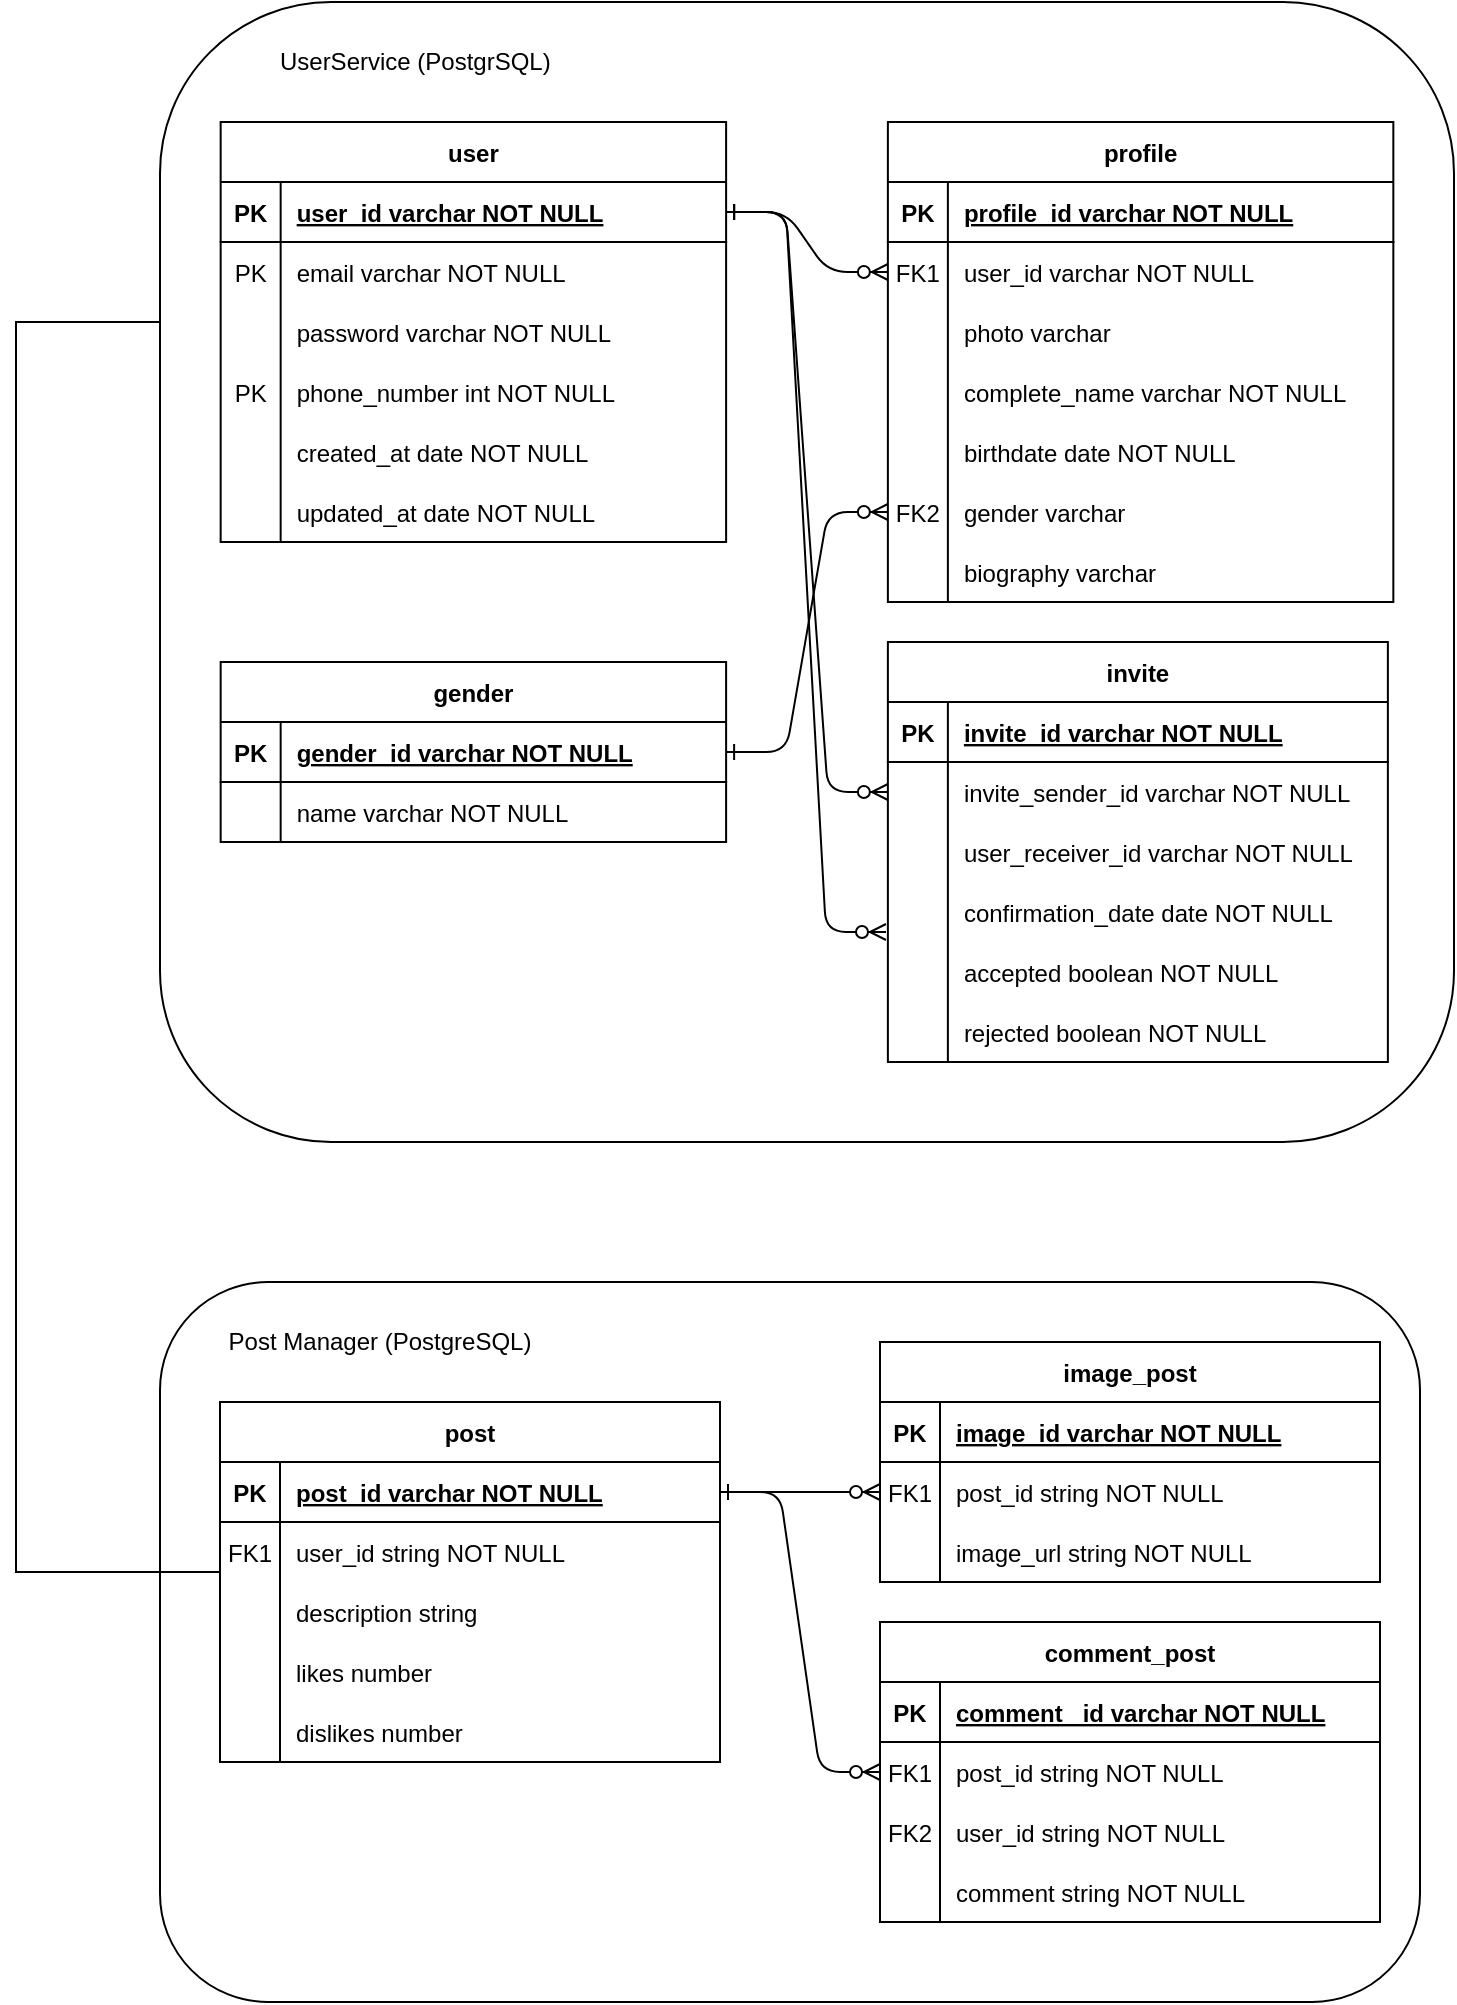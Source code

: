 <mxfile version="14.7.0" type="device"><diagram id="R2lEEEUBdFMjLlhIrx00" name="Page-1"><mxGraphModel dx="1422" dy="762" grid="1" gridSize="10" guides="1" tooltips="1" connect="1" arrows="1" fold="1" page="1" pageScale="1" pageWidth="850" pageHeight="1100" math="0" shadow="0" extFonts="Permanent Marker^https://fonts.googleapis.com/css?family=Permanent+Marker"><root><mxCell id="0"/><mxCell id="1" parent="0"/><mxCell id="8KSkzaakfnjWgfat_jN6-129" value="" style="group" parent="1" vertex="1" connectable="0"><mxGeometry x="140" y="690" width="630" height="360" as="geometry"/></mxCell><mxCell id="8KSkzaakfnjWgfat_jN6-4" value="" style="rounded=1;whiteSpace=wrap;html=1;" parent="8KSkzaakfnjWgfat_jN6-129" vertex="1"><mxGeometry width="630" height="360" as="geometry"/></mxCell><mxCell id="8KSkzaakfnjWgfat_jN6-16" value="post" style="shape=table;startSize=30;container=1;collapsible=1;childLayout=tableLayout;fixedRows=1;rowLines=0;fontStyle=1;align=center;resizeLast=1;" parent="8KSkzaakfnjWgfat_jN6-129" vertex="1"><mxGeometry x="30" y="60" width="250" height="180" as="geometry"/></mxCell><mxCell id="8KSkzaakfnjWgfat_jN6-17" value="" style="shape=partialRectangle;collapsible=0;dropTarget=0;pointerEvents=0;fillColor=none;points=[[0,0.5],[1,0.5]];portConstraint=eastwest;top=0;left=0;right=0;bottom=1;" parent="8KSkzaakfnjWgfat_jN6-16" vertex="1"><mxGeometry y="30" width="250" height="30" as="geometry"/></mxCell><mxCell id="8KSkzaakfnjWgfat_jN6-18" value="PK" style="shape=partialRectangle;overflow=hidden;connectable=0;fillColor=none;top=0;left=0;bottom=0;right=0;fontStyle=1;" parent="8KSkzaakfnjWgfat_jN6-17" vertex="1"><mxGeometry width="30" height="30" as="geometry"/></mxCell><mxCell id="8KSkzaakfnjWgfat_jN6-19" value="post_id varchar NOT NULL " style="shape=partialRectangle;overflow=hidden;connectable=0;fillColor=none;top=0;left=0;bottom=0;right=0;align=left;spacingLeft=6;fontStyle=5;" parent="8KSkzaakfnjWgfat_jN6-17" vertex="1"><mxGeometry x="30" width="220" height="30" as="geometry"/></mxCell><mxCell id="8KSkzaakfnjWgfat_jN6-83" value="" style="shape=partialRectangle;collapsible=0;dropTarget=0;pointerEvents=0;fillColor=none;points=[[0,0.5],[1,0.5]];portConstraint=eastwest;top=0;left=0;right=0;bottom=0;" parent="8KSkzaakfnjWgfat_jN6-16" vertex="1"><mxGeometry y="60" width="250" height="30" as="geometry"/></mxCell><mxCell id="8KSkzaakfnjWgfat_jN6-84" value="FK1" style="shape=partialRectangle;overflow=hidden;connectable=0;fillColor=none;top=0;left=0;bottom=0;right=0;" parent="8KSkzaakfnjWgfat_jN6-83" vertex="1"><mxGeometry width="30" height="30" as="geometry"/></mxCell><mxCell id="8KSkzaakfnjWgfat_jN6-85" value="user_id string NOT NULL" style="shape=partialRectangle;overflow=hidden;connectable=0;fillColor=none;top=0;left=0;bottom=0;right=0;align=left;spacingLeft=6;" parent="8KSkzaakfnjWgfat_jN6-83" vertex="1"><mxGeometry x="30" width="220" height="30" as="geometry"/></mxCell><mxCell id="8KSkzaakfnjWgfat_jN6-20" value="" style="shape=partialRectangle;collapsible=0;dropTarget=0;pointerEvents=0;fillColor=none;points=[[0,0.5],[1,0.5]];portConstraint=eastwest;top=0;left=0;right=0;bottom=0;" parent="8KSkzaakfnjWgfat_jN6-16" vertex="1"><mxGeometry y="90" width="250" height="30" as="geometry"/></mxCell><mxCell id="8KSkzaakfnjWgfat_jN6-21" value="" style="shape=partialRectangle;overflow=hidden;connectable=0;fillColor=none;top=0;left=0;bottom=0;right=0;" parent="8KSkzaakfnjWgfat_jN6-20" vertex="1"><mxGeometry width="30" height="30" as="geometry"/></mxCell><mxCell id="8KSkzaakfnjWgfat_jN6-22" value="description string" style="shape=partialRectangle;overflow=hidden;connectable=0;fillColor=none;top=0;left=0;bottom=0;right=0;align=left;spacingLeft=6;" parent="8KSkzaakfnjWgfat_jN6-20" vertex="1"><mxGeometry x="30" width="220" height="30" as="geometry"/></mxCell><mxCell id="8KSkzaakfnjWgfat_jN6-189" value="" style="shape=partialRectangle;collapsible=0;dropTarget=0;pointerEvents=0;fillColor=none;points=[[0,0.5],[1,0.5]];portConstraint=eastwest;top=0;left=0;right=0;bottom=0;" parent="8KSkzaakfnjWgfat_jN6-16" vertex="1"><mxGeometry y="120" width="250" height="30" as="geometry"/></mxCell><mxCell id="8KSkzaakfnjWgfat_jN6-190" value="" style="shape=partialRectangle;overflow=hidden;connectable=0;fillColor=none;top=0;left=0;bottom=0;right=0;" parent="8KSkzaakfnjWgfat_jN6-189" vertex="1"><mxGeometry width="30" height="30" as="geometry"/></mxCell><mxCell id="8KSkzaakfnjWgfat_jN6-191" value="likes number" style="shape=partialRectangle;overflow=hidden;connectable=0;fillColor=none;top=0;left=0;bottom=0;right=0;align=left;spacingLeft=6;" parent="8KSkzaakfnjWgfat_jN6-189" vertex="1"><mxGeometry x="30" width="220" height="30" as="geometry"/></mxCell><mxCell id="8KSkzaakfnjWgfat_jN6-192" value="" style="shape=partialRectangle;collapsible=0;dropTarget=0;pointerEvents=0;fillColor=none;points=[[0,0.5],[1,0.5]];portConstraint=eastwest;top=0;left=0;right=0;bottom=0;" parent="8KSkzaakfnjWgfat_jN6-16" vertex="1"><mxGeometry y="150" width="250" height="30" as="geometry"/></mxCell><mxCell id="8KSkzaakfnjWgfat_jN6-193" value="" style="shape=partialRectangle;overflow=hidden;connectable=0;fillColor=none;top=0;left=0;bottom=0;right=0;" parent="8KSkzaakfnjWgfat_jN6-192" vertex="1"><mxGeometry width="30" height="30" as="geometry"/></mxCell><mxCell id="8KSkzaakfnjWgfat_jN6-194" value="dislikes number" style="shape=partialRectangle;overflow=hidden;connectable=0;fillColor=none;top=0;left=0;bottom=0;right=0;align=left;spacingLeft=6;" parent="8KSkzaakfnjWgfat_jN6-192" vertex="1"><mxGeometry x="30" width="220" height="30" as="geometry"/></mxCell><mxCell id="8KSkzaakfnjWgfat_jN6-23" value="Post Manager (PostgreSQL)" style="text;html=1;strokeColor=none;fillColor=none;align=center;verticalAlign=middle;whiteSpace=wrap;rounded=0;" parent="8KSkzaakfnjWgfat_jN6-129" vertex="1"><mxGeometry x="30" y="20" width="160" height="20" as="geometry"/></mxCell><mxCell id="kHTyRuyNtqS3LKA7fs4v-124" value="image_post" style="shape=table;startSize=30;container=1;collapsible=1;childLayout=tableLayout;fixedRows=1;rowLines=0;fontStyle=1;align=center;resizeLast=1;" parent="8KSkzaakfnjWgfat_jN6-129" vertex="1"><mxGeometry x="360" y="30" width="250" height="120" as="geometry"/></mxCell><mxCell id="kHTyRuyNtqS3LKA7fs4v-125" value="" style="shape=partialRectangle;collapsible=0;dropTarget=0;pointerEvents=0;fillColor=none;points=[[0,0.5],[1,0.5]];portConstraint=eastwest;top=0;left=0;right=0;bottom=1;" parent="kHTyRuyNtqS3LKA7fs4v-124" vertex="1"><mxGeometry y="30" width="250" height="30" as="geometry"/></mxCell><mxCell id="kHTyRuyNtqS3LKA7fs4v-126" value="PK" style="shape=partialRectangle;overflow=hidden;connectable=0;fillColor=none;top=0;left=0;bottom=0;right=0;fontStyle=1;" parent="kHTyRuyNtqS3LKA7fs4v-125" vertex="1"><mxGeometry width="30" height="30" as="geometry"/></mxCell><mxCell id="kHTyRuyNtqS3LKA7fs4v-127" value="image_id varchar NOT NULL " style="shape=partialRectangle;overflow=hidden;connectable=0;fillColor=none;top=0;left=0;bottom=0;right=0;align=left;spacingLeft=6;fontStyle=5;" parent="kHTyRuyNtqS3LKA7fs4v-125" vertex="1"><mxGeometry x="30" width="220" height="30" as="geometry"/></mxCell><mxCell id="kHTyRuyNtqS3LKA7fs4v-128" value="" style="shape=partialRectangle;collapsible=0;dropTarget=0;pointerEvents=0;fillColor=none;points=[[0,0.5],[1,0.5]];portConstraint=eastwest;top=0;left=0;right=0;bottom=0;" parent="kHTyRuyNtqS3LKA7fs4v-124" vertex="1"><mxGeometry y="60" width="250" height="30" as="geometry"/></mxCell><mxCell id="kHTyRuyNtqS3LKA7fs4v-129" value="FK1" style="shape=partialRectangle;overflow=hidden;connectable=0;fillColor=none;top=0;left=0;bottom=0;right=0;" parent="kHTyRuyNtqS3LKA7fs4v-128" vertex="1"><mxGeometry width="30" height="30" as="geometry"/></mxCell><mxCell id="kHTyRuyNtqS3LKA7fs4v-130" value="post_id string NOT NULL" style="shape=partialRectangle;overflow=hidden;connectable=0;fillColor=none;top=0;left=0;bottom=0;right=0;align=left;spacingLeft=6;" parent="kHTyRuyNtqS3LKA7fs4v-128" vertex="1"><mxGeometry x="30" width="220" height="30" as="geometry"/></mxCell><mxCell id="kHTyRuyNtqS3LKA7fs4v-143" value="" style="shape=partialRectangle;collapsible=0;dropTarget=0;pointerEvents=0;fillColor=none;points=[[0,0.5],[1,0.5]];portConstraint=eastwest;top=0;left=0;right=0;bottom=0;" parent="kHTyRuyNtqS3LKA7fs4v-124" vertex="1"><mxGeometry y="90" width="250" height="30" as="geometry"/></mxCell><mxCell id="kHTyRuyNtqS3LKA7fs4v-144" value="" style="shape=partialRectangle;overflow=hidden;connectable=0;fillColor=none;top=0;left=0;bottom=0;right=0;" parent="kHTyRuyNtqS3LKA7fs4v-143" vertex="1"><mxGeometry width="30" height="30" as="geometry"/></mxCell><mxCell id="kHTyRuyNtqS3LKA7fs4v-145" value="image_url string NOT NULL" style="shape=partialRectangle;overflow=hidden;connectable=0;fillColor=none;top=0;left=0;bottom=0;right=0;align=left;spacingLeft=6;" parent="kHTyRuyNtqS3LKA7fs4v-143" vertex="1"><mxGeometry x="30" width="220" height="30" as="geometry"/></mxCell><mxCell id="kHTyRuyNtqS3LKA7fs4v-146" value="" style="edgeStyle=entityRelationEdgeStyle;endArrow=ERzeroToMany;startArrow=ERone;endFill=1;startFill=0;exitX=1;exitY=0.5;exitDx=0;exitDy=0;" parent="8KSkzaakfnjWgfat_jN6-129" source="8KSkzaakfnjWgfat_jN6-17" target="kHTyRuyNtqS3LKA7fs4v-128" edge="1"><mxGeometry x="116.94" y="-100" width="100" height="100" as="geometry"><mxPoint x="380.003" y="-15" as="sourcePoint"/><mxPoint x="456.94" y="300" as="targetPoint"/></mxGeometry></mxCell><mxCell id="kHTyRuyNtqS3LKA7fs4v-147" value="comment_post" style="shape=table;startSize=30;container=1;collapsible=1;childLayout=tableLayout;fixedRows=1;rowLines=0;fontStyle=1;align=center;resizeLast=1;" parent="8KSkzaakfnjWgfat_jN6-129" vertex="1"><mxGeometry x="360" y="170" width="250" height="150" as="geometry"/></mxCell><mxCell id="kHTyRuyNtqS3LKA7fs4v-148" value="" style="shape=partialRectangle;collapsible=0;dropTarget=0;pointerEvents=0;fillColor=none;points=[[0,0.5],[1,0.5]];portConstraint=eastwest;top=0;left=0;right=0;bottom=1;" parent="kHTyRuyNtqS3LKA7fs4v-147" vertex="1"><mxGeometry y="30" width="250" height="30" as="geometry"/></mxCell><mxCell id="kHTyRuyNtqS3LKA7fs4v-149" value="PK" style="shape=partialRectangle;overflow=hidden;connectable=0;fillColor=none;top=0;left=0;bottom=0;right=0;fontStyle=1;" parent="kHTyRuyNtqS3LKA7fs4v-148" vertex="1"><mxGeometry width="30" height="30" as="geometry"/></mxCell><mxCell id="kHTyRuyNtqS3LKA7fs4v-150" value="comment _id varchar NOT NULL " style="shape=partialRectangle;overflow=hidden;connectable=0;fillColor=none;top=0;left=0;bottom=0;right=0;align=left;spacingLeft=6;fontStyle=5;" parent="kHTyRuyNtqS3LKA7fs4v-148" vertex="1"><mxGeometry x="30" width="220" height="30" as="geometry"/></mxCell><mxCell id="kHTyRuyNtqS3LKA7fs4v-151" value="" style="shape=partialRectangle;collapsible=0;dropTarget=0;pointerEvents=0;fillColor=none;points=[[0,0.5],[1,0.5]];portConstraint=eastwest;top=0;left=0;right=0;bottom=0;" parent="kHTyRuyNtqS3LKA7fs4v-147" vertex="1"><mxGeometry y="60" width="250" height="30" as="geometry"/></mxCell><mxCell id="kHTyRuyNtqS3LKA7fs4v-152" value="FK1" style="shape=partialRectangle;overflow=hidden;connectable=0;fillColor=none;top=0;left=0;bottom=0;right=0;" parent="kHTyRuyNtqS3LKA7fs4v-151" vertex="1"><mxGeometry width="30" height="30" as="geometry"/></mxCell><mxCell id="kHTyRuyNtqS3LKA7fs4v-153" value="post_id string NOT NULL" style="shape=partialRectangle;overflow=hidden;connectable=0;fillColor=none;top=0;left=0;bottom=0;right=0;align=left;spacingLeft=6;" parent="kHTyRuyNtqS3LKA7fs4v-151" vertex="1"><mxGeometry x="30" width="220" height="30" as="geometry"/></mxCell><mxCell id="kHTyRuyNtqS3LKA7fs4v-154" value="" style="shape=partialRectangle;collapsible=0;dropTarget=0;pointerEvents=0;fillColor=none;points=[[0,0.5],[1,0.5]];portConstraint=eastwest;top=0;left=0;right=0;bottom=0;" parent="kHTyRuyNtqS3LKA7fs4v-147" vertex="1"><mxGeometry y="90" width="250" height="30" as="geometry"/></mxCell><mxCell id="kHTyRuyNtqS3LKA7fs4v-155" value="FK2" style="shape=partialRectangle;overflow=hidden;connectable=0;fillColor=none;top=0;left=0;bottom=0;right=0;" parent="kHTyRuyNtqS3LKA7fs4v-154" vertex="1"><mxGeometry width="30" height="30" as="geometry"/></mxCell><mxCell id="kHTyRuyNtqS3LKA7fs4v-156" value="user_id string NOT NULL" style="shape=partialRectangle;overflow=hidden;connectable=0;fillColor=none;top=0;left=0;bottom=0;right=0;align=left;spacingLeft=6;" parent="kHTyRuyNtqS3LKA7fs4v-154" vertex="1"><mxGeometry x="30" width="220" height="30" as="geometry"/></mxCell><mxCell id="kHTyRuyNtqS3LKA7fs4v-159" value="" style="shape=partialRectangle;collapsible=0;dropTarget=0;pointerEvents=0;fillColor=none;points=[[0,0.5],[1,0.5]];portConstraint=eastwest;top=0;left=0;right=0;bottom=0;" parent="kHTyRuyNtqS3LKA7fs4v-147" vertex="1"><mxGeometry y="120" width="250" height="30" as="geometry"/></mxCell><mxCell id="kHTyRuyNtqS3LKA7fs4v-160" value="" style="shape=partialRectangle;overflow=hidden;connectable=0;fillColor=none;top=0;left=0;bottom=0;right=0;" parent="kHTyRuyNtqS3LKA7fs4v-159" vertex="1"><mxGeometry width="30" height="30" as="geometry"/></mxCell><mxCell id="kHTyRuyNtqS3LKA7fs4v-161" value="comment string NOT NULL" style="shape=partialRectangle;overflow=hidden;connectable=0;fillColor=none;top=0;left=0;bottom=0;right=0;align=left;spacingLeft=6;" parent="kHTyRuyNtqS3LKA7fs4v-159" vertex="1"><mxGeometry x="30" width="220" height="30" as="geometry"/></mxCell><mxCell id="kHTyRuyNtqS3LKA7fs4v-158" value="" style="edgeStyle=entityRelationEdgeStyle;endArrow=ERzeroToMany;startArrow=ERone;endFill=1;startFill=0;exitX=1;exitY=0.5;exitDx=0;exitDy=0;" parent="8KSkzaakfnjWgfat_jN6-129" source="8KSkzaakfnjWgfat_jN6-17" target="kHTyRuyNtqS3LKA7fs4v-151" edge="1"><mxGeometry x="-23.06" y="-635" width="100" height="100" as="geometry"><mxPoint x="280" y="260" as="sourcePoint"/><mxPoint x="360" y="290" as="targetPoint"/></mxGeometry></mxCell><mxCell id="8KSkzaakfnjWgfat_jN6-130" style="edgeStyle=orthogonalEdgeStyle;rounded=0;orthogonalLoop=1;jettySize=auto;html=1;exitX=0;exitY=0.5;exitDx=0;exitDy=0;entryX=0;entryY=0.5;entryDx=0;entryDy=0;" parent="1" source="8KSkzaakfnjWgfat_jN6-83" target="C-vyLk0tnHw3VtMMgP7b-24" edge="1"><mxGeometry relative="1" as="geometry"><Array as="points"><mxPoint x="68" y="835"/><mxPoint x="68" y="210"/><mxPoint x="173" y="210"/></Array></mxGeometry></mxCell><mxCell id="8KSkzaakfnjWgfat_jN6-188" value="" style="group" parent="1" vertex="1" connectable="0"><mxGeometry x="140" y="50" width="647" height="570" as="geometry"/></mxCell><mxCell id="8KSkzaakfnjWgfat_jN6-2" value="" style="rounded=1;whiteSpace=wrap;html=1;" parent="8KSkzaakfnjWgfat_jN6-188" vertex="1"><mxGeometry width="647" height="570" as="geometry"/></mxCell><mxCell id="C-vyLk0tnHw3VtMMgP7b-2" value="profile" style="shape=table;startSize=30;container=1;collapsible=1;childLayout=tableLayout;fixedRows=1;rowLines=0;fontStyle=1;align=center;resizeLast=1;" parent="8KSkzaakfnjWgfat_jN6-188" vertex="1"><mxGeometry x="363.938" y="60" width="252.734" height="240" as="geometry"/></mxCell><mxCell id="C-vyLk0tnHw3VtMMgP7b-3" value="" style="shape=partialRectangle;collapsible=0;dropTarget=0;pointerEvents=0;fillColor=none;points=[[0,0.5],[1,0.5]];portConstraint=eastwest;top=0;left=0;right=0;bottom=1;" parent="C-vyLk0tnHw3VtMMgP7b-2" vertex="1"><mxGeometry y="30" width="252.734" height="30" as="geometry"/></mxCell><mxCell id="C-vyLk0tnHw3VtMMgP7b-4" value="PK" style="shape=partialRectangle;overflow=hidden;connectable=0;fillColor=none;top=0;left=0;bottom=0;right=0;fontStyle=1;" parent="C-vyLk0tnHw3VtMMgP7b-3" vertex="1"><mxGeometry width="30" height="30" as="geometry"/></mxCell><mxCell id="C-vyLk0tnHw3VtMMgP7b-5" value="profile_id varchar NOT NULL " style="shape=partialRectangle;overflow=hidden;connectable=0;fillColor=none;top=0;left=0;bottom=0;right=0;align=left;spacingLeft=6;fontStyle=5;" parent="C-vyLk0tnHw3VtMMgP7b-3" vertex="1"><mxGeometry x="30" width="222.734" height="30" as="geometry"/></mxCell><mxCell id="C-vyLk0tnHw3VtMMgP7b-6" value="" style="shape=partialRectangle;collapsible=0;dropTarget=0;pointerEvents=0;fillColor=none;points=[[0,0.5],[1,0.5]];portConstraint=eastwest;top=0;left=0;right=0;bottom=0;" parent="C-vyLk0tnHw3VtMMgP7b-2" vertex="1"><mxGeometry y="60" width="252.734" height="30" as="geometry"/></mxCell><mxCell id="C-vyLk0tnHw3VtMMgP7b-7" value="FK1" style="shape=partialRectangle;overflow=hidden;connectable=0;fillColor=none;top=0;left=0;bottom=0;right=0;" parent="C-vyLk0tnHw3VtMMgP7b-6" vertex="1"><mxGeometry width="30" height="30" as="geometry"/></mxCell><mxCell id="C-vyLk0tnHw3VtMMgP7b-8" value="user_id varchar NOT NULL" style="shape=partialRectangle;overflow=hidden;connectable=0;fillColor=none;top=0;left=0;bottom=0;right=0;align=left;spacingLeft=6;" parent="C-vyLk0tnHw3VtMMgP7b-6" vertex="1"><mxGeometry x="30" width="222.734" height="30" as="geometry"/></mxCell><mxCell id="C-vyLk0tnHw3VtMMgP7b-9" value="" style="shape=partialRectangle;collapsible=0;dropTarget=0;pointerEvents=0;fillColor=none;points=[[0,0.5],[1,0.5]];portConstraint=eastwest;top=0;left=0;right=0;bottom=0;" parent="C-vyLk0tnHw3VtMMgP7b-2" vertex="1"><mxGeometry y="90" width="252.734" height="30" as="geometry"/></mxCell><mxCell id="C-vyLk0tnHw3VtMMgP7b-10" value="" style="shape=partialRectangle;overflow=hidden;connectable=0;fillColor=none;top=0;left=0;bottom=0;right=0;" parent="C-vyLk0tnHw3VtMMgP7b-9" vertex="1"><mxGeometry width="30" height="30" as="geometry"/></mxCell><mxCell id="C-vyLk0tnHw3VtMMgP7b-11" value="photo varchar " style="shape=partialRectangle;overflow=hidden;connectable=0;fillColor=none;top=0;left=0;bottom=0;right=0;align=left;spacingLeft=6;" parent="C-vyLk0tnHw3VtMMgP7b-9" vertex="1"><mxGeometry x="30" width="222.734" height="30" as="geometry"/></mxCell><mxCell id="8KSkzaakfnjWgfat_jN6-38" value="" style="shape=partialRectangle;collapsible=0;dropTarget=0;pointerEvents=0;fillColor=none;points=[[0,0.5],[1,0.5]];portConstraint=eastwest;top=0;left=0;right=0;bottom=0;" parent="C-vyLk0tnHw3VtMMgP7b-2" vertex="1"><mxGeometry y="120" width="252.734" height="30" as="geometry"/></mxCell><mxCell id="8KSkzaakfnjWgfat_jN6-39" value="" style="shape=partialRectangle;overflow=hidden;connectable=0;fillColor=none;top=0;left=0;bottom=0;right=0;" parent="8KSkzaakfnjWgfat_jN6-38" vertex="1"><mxGeometry width="30" height="30" as="geometry"/></mxCell><mxCell id="8KSkzaakfnjWgfat_jN6-40" value="complete_name varchar NOT NULL" style="shape=partialRectangle;overflow=hidden;connectable=0;fillColor=none;top=0;left=0;bottom=0;right=0;align=left;spacingLeft=6;" parent="8KSkzaakfnjWgfat_jN6-38" vertex="1"><mxGeometry x="30" width="222.734" height="30" as="geometry"/></mxCell><mxCell id="8KSkzaakfnjWgfat_jN6-41" value="" style="shape=partialRectangle;collapsible=0;dropTarget=0;pointerEvents=0;fillColor=none;points=[[0,0.5],[1,0.5]];portConstraint=eastwest;top=0;left=0;right=0;bottom=0;" parent="C-vyLk0tnHw3VtMMgP7b-2" vertex="1"><mxGeometry y="150" width="252.734" height="30" as="geometry"/></mxCell><mxCell id="8KSkzaakfnjWgfat_jN6-42" value="" style="shape=partialRectangle;overflow=hidden;connectable=0;fillColor=none;top=0;left=0;bottom=0;right=0;" parent="8KSkzaakfnjWgfat_jN6-41" vertex="1"><mxGeometry width="30" height="30" as="geometry"/></mxCell><mxCell id="8KSkzaakfnjWgfat_jN6-43" value="birthdate date NOT NULL" style="shape=partialRectangle;overflow=hidden;connectable=0;fillColor=none;top=0;left=0;bottom=0;right=0;align=left;spacingLeft=6;" parent="8KSkzaakfnjWgfat_jN6-41" vertex="1"><mxGeometry x="30" width="222.734" height="30" as="geometry"/></mxCell><mxCell id="8KSkzaakfnjWgfat_jN6-44" value="" style="shape=partialRectangle;collapsible=0;dropTarget=0;pointerEvents=0;fillColor=none;points=[[0,0.5],[1,0.5]];portConstraint=eastwest;top=0;left=0;right=0;bottom=0;" parent="C-vyLk0tnHw3VtMMgP7b-2" vertex="1"><mxGeometry y="180" width="252.734" height="30" as="geometry"/></mxCell><mxCell id="8KSkzaakfnjWgfat_jN6-45" value="FK2" style="shape=partialRectangle;overflow=hidden;connectable=0;fillColor=none;top=0;left=0;bottom=0;right=0;" parent="8KSkzaakfnjWgfat_jN6-44" vertex="1"><mxGeometry width="30" height="30" as="geometry"/></mxCell><mxCell id="8KSkzaakfnjWgfat_jN6-46" value="gender varchar " style="shape=partialRectangle;overflow=hidden;connectable=0;fillColor=none;top=0;left=0;bottom=0;right=0;align=left;spacingLeft=6;" parent="8KSkzaakfnjWgfat_jN6-44" vertex="1"><mxGeometry x="30" width="222.734" height="30" as="geometry"/></mxCell><mxCell id="8KSkzaakfnjWgfat_jN6-74" value="" style="shape=partialRectangle;collapsible=0;dropTarget=0;pointerEvents=0;fillColor=none;points=[[0,0.5],[1,0.5]];portConstraint=eastwest;top=0;left=0;right=0;bottom=0;" parent="C-vyLk0tnHw3VtMMgP7b-2" vertex="1"><mxGeometry y="210" width="252.734" height="30" as="geometry"/></mxCell><mxCell id="8KSkzaakfnjWgfat_jN6-75" value="" style="shape=partialRectangle;overflow=hidden;connectable=0;fillColor=none;top=0;left=0;bottom=0;right=0;" parent="8KSkzaakfnjWgfat_jN6-74" vertex="1"><mxGeometry width="30" height="30" as="geometry"/></mxCell><mxCell id="8KSkzaakfnjWgfat_jN6-76" value="biography varchar " style="shape=partialRectangle;overflow=hidden;connectable=0;fillColor=none;top=0;left=0;bottom=0;right=0;align=left;spacingLeft=6;" parent="8KSkzaakfnjWgfat_jN6-74" vertex="1"><mxGeometry x="30" width="222.734" height="30" as="geometry"/></mxCell><mxCell id="C-vyLk0tnHw3VtMMgP7b-23" value="user" style="shape=table;startSize=30;container=1;collapsible=1;childLayout=tableLayout;fixedRows=1;rowLines=0;fontStyle=1;align=center;resizeLast=1;" parent="8KSkzaakfnjWgfat_jN6-188" vertex="1"><mxGeometry x="30.328" y="60" width="252.734" height="210" as="geometry"/></mxCell><mxCell id="C-vyLk0tnHw3VtMMgP7b-24" value="" style="shape=partialRectangle;collapsible=0;dropTarget=0;pointerEvents=0;fillColor=none;points=[[0,0.5],[1,0.5]];portConstraint=eastwest;top=0;left=0;right=0;bottom=1;" parent="C-vyLk0tnHw3VtMMgP7b-23" vertex="1"><mxGeometry y="30" width="252.734" height="30" as="geometry"/></mxCell><mxCell id="C-vyLk0tnHw3VtMMgP7b-25" value="PK" style="shape=partialRectangle;overflow=hidden;connectable=0;fillColor=none;top=0;left=0;bottom=0;right=0;fontStyle=1;" parent="C-vyLk0tnHw3VtMMgP7b-24" vertex="1"><mxGeometry width="30" height="30" as="geometry"/></mxCell><mxCell id="C-vyLk0tnHw3VtMMgP7b-26" value="user_id varchar NOT NULL " style="shape=partialRectangle;overflow=hidden;connectable=0;fillColor=none;top=0;left=0;bottom=0;right=0;align=left;spacingLeft=6;fontStyle=5;" parent="C-vyLk0tnHw3VtMMgP7b-24" vertex="1"><mxGeometry x="30" width="222.734" height="30" as="geometry"/></mxCell><mxCell id="C-vyLk0tnHw3VtMMgP7b-27" value="" style="shape=partialRectangle;collapsible=0;dropTarget=0;pointerEvents=0;fillColor=none;points=[[0,0.5],[1,0.5]];portConstraint=eastwest;top=0;left=0;right=0;bottom=0;" parent="C-vyLk0tnHw3VtMMgP7b-23" vertex="1"><mxGeometry y="60" width="252.734" height="30" as="geometry"/></mxCell><mxCell id="C-vyLk0tnHw3VtMMgP7b-28" value="PK" style="shape=partialRectangle;overflow=hidden;connectable=0;fillColor=none;top=0;left=0;bottom=0;right=0;" parent="C-vyLk0tnHw3VtMMgP7b-27" vertex="1"><mxGeometry width="30" height="30" as="geometry"/></mxCell><mxCell id="C-vyLk0tnHw3VtMMgP7b-29" value="email varchar NOT NULL" style="shape=partialRectangle;overflow=hidden;connectable=0;fillColor=none;top=0;left=0;bottom=0;right=0;align=left;spacingLeft=6;" parent="C-vyLk0tnHw3VtMMgP7b-27" vertex="1"><mxGeometry x="30" width="222.734" height="30" as="geometry"/></mxCell><mxCell id="8KSkzaakfnjWgfat_jN6-26" value="" style="shape=partialRectangle;collapsible=0;dropTarget=0;pointerEvents=0;fillColor=none;points=[[0,0.5],[1,0.5]];portConstraint=eastwest;top=0;left=0;right=0;bottom=0;" parent="C-vyLk0tnHw3VtMMgP7b-23" vertex="1"><mxGeometry y="90" width="252.734" height="30" as="geometry"/></mxCell><mxCell id="8KSkzaakfnjWgfat_jN6-27" value="" style="shape=partialRectangle;overflow=hidden;connectable=0;fillColor=none;top=0;left=0;bottom=0;right=0;" parent="8KSkzaakfnjWgfat_jN6-26" vertex="1"><mxGeometry width="30" height="30" as="geometry"/></mxCell><mxCell id="8KSkzaakfnjWgfat_jN6-28" value="password varchar NOT NULL" style="shape=partialRectangle;overflow=hidden;connectable=0;fillColor=none;top=0;left=0;bottom=0;right=0;align=left;spacingLeft=6;" parent="8KSkzaakfnjWgfat_jN6-26" vertex="1"><mxGeometry x="30" width="222.734" height="30" as="geometry"/></mxCell><mxCell id="8KSkzaakfnjWgfat_jN6-71" value="" style="shape=partialRectangle;collapsible=0;dropTarget=0;pointerEvents=0;fillColor=none;points=[[0,0.5],[1,0.5]];portConstraint=eastwest;top=0;left=0;right=0;bottom=0;" parent="C-vyLk0tnHw3VtMMgP7b-23" vertex="1"><mxGeometry y="120" width="252.734" height="30" as="geometry"/></mxCell><mxCell id="8KSkzaakfnjWgfat_jN6-72" value="PK" style="shape=partialRectangle;overflow=hidden;connectable=0;fillColor=none;top=0;left=0;bottom=0;right=0;" parent="8KSkzaakfnjWgfat_jN6-71" vertex="1"><mxGeometry width="30" height="30" as="geometry"/></mxCell><mxCell id="8KSkzaakfnjWgfat_jN6-73" value="phone_number int NOT NULL" style="shape=partialRectangle;overflow=hidden;connectable=0;fillColor=none;top=0;left=0;bottom=0;right=0;align=left;spacingLeft=6;" parent="8KSkzaakfnjWgfat_jN6-71" vertex="1"><mxGeometry x="30" width="222.734" height="30" as="geometry"/></mxCell><mxCell id="8KSkzaakfnjWgfat_jN6-29" value="" style="shape=partialRectangle;collapsible=0;dropTarget=0;pointerEvents=0;fillColor=none;points=[[0,0.5],[1,0.5]];portConstraint=eastwest;top=0;left=0;right=0;bottom=0;" parent="C-vyLk0tnHw3VtMMgP7b-23" vertex="1"><mxGeometry y="150" width="252.734" height="30" as="geometry"/></mxCell><mxCell id="8KSkzaakfnjWgfat_jN6-30" value="" style="shape=partialRectangle;overflow=hidden;connectable=0;fillColor=none;top=0;left=0;bottom=0;right=0;" parent="8KSkzaakfnjWgfat_jN6-29" vertex="1"><mxGeometry width="30" height="30" as="geometry"/></mxCell><mxCell id="8KSkzaakfnjWgfat_jN6-31" value="created_at date NOT NULL" style="shape=partialRectangle;overflow=hidden;connectable=0;fillColor=none;top=0;left=0;bottom=0;right=0;align=left;spacingLeft=6;" parent="8KSkzaakfnjWgfat_jN6-29" vertex="1"><mxGeometry x="30" width="222.734" height="30" as="geometry"/></mxCell><mxCell id="8KSkzaakfnjWgfat_jN6-32" value="" style="shape=partialRectangle;collapsible=0;dropTarget=0;pointerEvents=0;fillColor=none;points=[[0,0.5],[1,0.5]];portConstraint=eastwest;top=0;left=0;right=0;bottom=0;" parent="C-vyLk0tnHw3VtMMgP7b-23" vertex="1"><mxGeometry y="180" width="252.734" height="30" as="geometry"/></mxCell><mxCell id="8KSkzaakfnjWgfat_jN6-33" value="" style="shape=partialRectangle;overflow=hidden;connectable=0;fillColor=none;top=0;left=0;bottom=0;right=0;" parent="8KSkzaakfnjWgfat_jN6-32" vertex="1"><mxGeometry width="30" height="30" as="geometry"/></mxCell><mxCell id="8KSkzaakfnjWgfat_jN6-34" value="updated_at date NOT NULL" style="shape=partialRectangle;overflow=hidden;connectable=0;fillColor=none;top=0;left=0;bottom=0;right=0;align=left;spacingLeft=6;" parent="8KSkzaakfnjWgfat_jN6-32" vertex="1"><mxGeometry x="30" width="222.734" height="30" as="geometry"/></mxCell><mxCell id="C-vyLk0tnHw3VtMMgP7b-1" value="" style="edgeStyle=entityRelationEdgeStyle;endArrow=ERzeroToMany;startArrow=ERone;endFill=1;startFill=0;" parent="8KSkzaakfnjWgfat_jN6-188" source="C-vyLk0tnHw3VtMMgP7b-24" target="C-vyLk0tnHw3VtMMgP7b-6" edge="1"><mxGeometry width="101.094" height="100" as="geometry"><mxPoint x="252.734" y="660" as="sourcePoint"/><mxPoint x="353.828" y="560" as="targetPoint"/></mxGeometry></mxCell><mxCell id="8KSkzaakfnjWgfat_jN6-3" value="&amp;nbsp;UserService (PostgrSQL)" style="text;html=1;strokeColor=none;fillColor=none;align=center;verticalAlign=middle;whiteSpace=wrap;rounded=0;" parent="8KSkzaakfnjWgfat_jN6-188" vertex="1"><mxGeometry x="30.328" y="20" width="192.078" height="20" as="geometry"/></mxCell><mxCell id="8KSkzaakfnjWgfat_jN6-47" value="gender" style="shape=table;startSize=30;container=1;collapsible=1;childLayout=tableLayout;fixedRows=1;rowLines=0;fontStyle=1;align=center;resizeLast=1;" parent="8KSkzaakfnjWgfat_jN6-188" vertex="1"><mxGeometry x="30.328" y="330" width="252.734" height="90" as="geometry"/></mxCell><mxCell id="8KSkzaakfnjWgfat_jN6-48" value="" style="shape=partialRectangle;collapsible=0;dropTarget=0;pointerEvents=0;fillColor=none;points=[[0,0.5],[1,0.5]];portConstraint=eastwest;top=0;left=0;right=0;bottom=1;" parent="8KSkzaakfnjWgfat_jN6-47" vertex="1"><mxGeometry y="30" width="252.734" height="30" as="geometry"/></mxCell><mxCell id="8KSkzaakfnjWgfat_jN6-49" value="PK" style="shape=partialRectangle;overflow=hidden;connectable=0;fillColor=none;top=0;left=0;bottom=0;right=0;fontStyle=1;" parent="8KSkzaakfnjWgfat_jN6-48" vertex="1"><mxGeometry width="30" height="30" as="geometry"/></mxCell><mxCell id="8KSkzaakfnjWgfat_jN6-50" value="gender_id varchar NOT NULL " style="shape=partialRectangle;overflow=hidden;connectable=0;fillColor=none;top=0;left=0;bottom=0;right=0;align=left;spacingLeft=6;fontStyle=5;" parent="8KSkzaakfnjWgfat_jN6-48" vertex="1"><mxGeometry x="30" width="222.734" height="30" as="geometry"/></mxCell><mxCell id="8KSkzaakfnjWgfat_jN6-51" value="" style="shape=partialRectangle;collapsible=0;dropTarget=0;pointerEvents=0;fillColor=none;points=[[0,0.5],[1,0.5]];portConstraint=eastwest;top=0;left=0;right=0;bottom=0;" parent="8KSkzaakfnjWgfat_jN6-47" vertex="1"><mxGeometry y="60" width="252.734" height="30" as="geometry"/></mxCell><mxCell id="8KSkzaakfnjWgfat_jN6-52" value="" style="shape=partialRectangle;overflow=hidden;connectable=0;fillColor=none;top=0;left=0;bottom=0;right=0;" parent="8KSkzaakfnjWgfat_jN6-51" vertex="1"><mxGeometry width="30" height="30" as="geometry"/></mxCell><mxCell id="8KSkzaakfnjWgfat_jN6-53" value="name varchar NOT NULL" style="shape=partialRectangle;overflow=hidden;connectable=0;fillColor=none;top=0;left=0;bottom=0;right=0;align=left;spacingLeft=6;" parent="8KSkzaakfnjWgfat_jN6-51" vertex="1"><mxGeometry x="30" width="222.734" height="30" as="geometry"/></mxCell><mxCell id="8KSkzaakfnjWgfat_jN6-86" value="" style="edgeStyle=entityRelationEdgeStyle;endArrow=ERzeroToMany;startArrow=ERone;endFill=1;startFill=0;exitX=1;exitY=0.5;exitDx=0;exitDy=0;" parent="8KSkzaakfnjWgfat_jN6-188" source="8KSkzaakfnjWgfat_jN6-48" target="8KSkzaakfnjWgfat_jN6-44" edge="1"><mxGeometry x="10.109" y="10" width="101.094" height="100" as="geometry"><mxPoint x="293.172" y="115" as="sourcePoint"/><mxPoint x="374.047" y="145" as="targetPoint"/></mxGeometry></mxCell><mxCell id="kHTyRuyNtqS3LKA7fs4v-103" value="invite" style="shape=table;startSize=30;container=1;collapsible=1;childLayout=tableLayout;fixedRows=1;rowLines=0;fontStyle=1;align=center;resizeLast=1;" parent="8KSkzaakfnjWgfat_jN6-188" vertex="1"><mxGeometry x="363.94" y="320" width="250" height="210" as="geometry"/></mxCell><mxCell id="kHTyRuyNtqS3LKA7fs4v-104" value="" style="shape=partialRectangle;collapsible=0;dropTarget=0;pointerEvents=0;fillColor=none;points=[[0,0.5],[1,0.5]];portConstraint=eastwest;top=0;left=0;right=0;bottom=1;" parent="kHTyRuyNtqS3LKA7fs4v-103" vertex="1"><mxGeometry y="30" width="250" height="30" as="geometry"/></mxCell><mxCell id="kHTyRuyNtqS3LKA7fs4v-105" value="PK" style="shape=partialRectangle;overflow=hidden;connectable=0;fillColor=none;top=0;left=0;bottom=0;right=0;fontStyle=1;" parent="kHTyRuyNtqS3LKA7fs4v-104" vertex="1"><mxGeometry width="30" height="30" as="geometry"/></mxCell><mxCell id="kHTyRuyNtqS3LKA7fs4v-106" value="invite_id varchar NOT NULL " style="shape=partialRectangle;overflow=hidden;connectable=0;fillColor=none;top=0;left=0;bottom=0;right=0;align=left;spacingLeft=6;fontStyle=5;" parent="kHTyRuyNtqS3LKA7fs4v-104" vertex="1"><mxGeometry x="30" width="220" height="30" as="geometry"/></mxCell><mxCell id="kHTyRuyNtqS3LKA7fs4v-107" value="" style="shape=partialRectangle;collapsible=0;dropTarget=0;pointerEvents=0;fillColor=none;points=[[0,0.5],[1,0.5]];portConstraint=eastwest;top=0;left=0;right=0;bottom=0;" parent="kHTyRuyNtqS3LKA7fs4v-103" vertex="1"><mxGeometry y="60" width="250" height="30" as="geometry"/></mxCell><mxCell id="kHTyRuyNtqS3LKA7fs4v-108" value="" style="shape=partialRectangle;overflow=hidden;connectable=0;fillColor=none;top=0;left=0;bottom=0;right=0;" parent="kHTyRuyNtqS3LKA7fs4v-107" vertex="1"><mxGeometry width="30" height="30" as="geometry"/></mxCell><mxCell id="kHTyRuyNtqS3LKA7fs4v-109" value="invite_sender_id varchar NOT NULL" style="shape=partialRectangle;overflow=hidden;connectable=0;fillColor=none;top=0;left=0;bottom=0;right=0;align=left;spacingLeft=6;" parent="kHTyRuyNtqS3LKA7fs4v-107" vertex="1"><mxGeometry x="30" width="220" height="30" as="geometry"/></mxCell><mxCell id="kHTyRuyNtqS3LKA7fs4v-110" value="" style="shape=partialRectangle;collapsible=0;dropTarget=0;pointerEvents=0;fillColor=none;points=[[0,0.5],[1,0.5]];portConstraint=eastwest;top=0;left=0;right=0;bottom=0;" parent="kHTyRuyNtqS3LKA7fs4v-103" vertex="1"><mxGeometry y="90" width="250" height="30" as="geometry"/></mxCell><mxCell id="kHTyRuyNtqS3LKA7fs4v-111" value="" style="shape=partialRectangle;overflow=hidden;connectable=0;fillColor=none;top=0;left=0;bottom=0;right=0;" parent="kHTyRuyNtqS3LKA7fs4v-110" vertex="1"><mxGeometry width="30" height="30" as="geometry"/></mxCell><mxCell id="kHTyRuyNtqS3LKA7fs4v-112" value="user_receiver_id varchar NOT NULL" style="shape=partialRectangle;overflow=hidden;connectable=0;fillColor=none;top=0;left=0;bottom=0;right=0;align=left;spacingLeft=6;" parent="kHTyRuyNtqS3LKA7fs4v-110" vertex="1"><mxGeometry x="30" width="220" height="30" as="geometry"/></mxCell><mxCell id="kHTyRuyNtqS3LKA7fs4v-113" value="" style="shape=partialRectangle;collapsible=0;dropTarget=0;pointerEvents=0;fillColor=none;points=[[0,0.5],[1,0.5]];portConstraint=eastwest;top=0;left=0;right=0;bottom=0;" parent="kHTyRuyNtqS3LKA7fs4v-103" vertex="1"><mxGeometry y="120" width="250" height="30" as="geometry"/></mxCell><mxCell id="kHTyRuyNtqS3LKA7fs4v-114" value="" style="shape=partialRectangle;overflow=hidden;connectable=0;fillColor=none;top=0;left=0;bottom=0;right=0;" parent="kHTyRuyNtqS3LKA7fs4v-113" vertex="1"><mxGeometry width="30" height="30" as="geometry"/></mxCell><mxCell id="kHTyRuyNtqS3LKA7fs4v-115" value="confirmation_date date NOT NULL" style="shape=partialRectangle;overflow=hidden;connectable=0;fillColor=none;top=0;left=0;bottom=0;right=0;align=left;spacingLeft=6;" parent="kHTyRuyNtqS3LKA7fs4v-113" vertex="1"><mxGeometry x="30" width="220" height="30" as="geometry"/></mxCell><mxCell id="kHTyRuyNtqS3LKA7fs4v-116" value="" style="shape=partialRectangle;collapsible=0;dropTarget=0;pointerEvents=0;fillColor=none;points=[[0,0.5],[1,0.5]];portConstraint=eastwest;top=0;left=0;right=0;bottom=0;" parent="kHTyRuyNtqS3LKA7fs4v-103" vertex="1"><mxGeometry y="150" width="250" height="30" as="geometry"/></mxCell><mxCell id="kHTyRuyNtqS3LKA7fs4v-117" value="" style="shape=partialRectangle;overflow=hidden;connectable=0;fillColor=none;top=0;left=0;bottom=0;right=0;" parent="kHTyRuyNtqS3LKA7fs4v-116" vertex="1"><mxGeometry width="30" height="30" as="geometry"/></mxCell><mxCell id="kHTyRuyNtqS3LKA7fs4v-118" value="accepted boolean NOT NULL" style="shape=partialRectangle;overflow=hidden;connectable=0;fillColor=none;top=0;left=0;bottom=0;right=0;align=left;spacingLeft=6;" parent="kHTyRuyNtqS3LKA7fs4v-116" vertex="1"><mxGeometry x="30" width="220" height="30" as="geometry"/></mxCell><mxCell id="kHTyRuyNtqS3LKA7fs4v-119" value="" style="shape=partialRectangle;collapsible=0;dropTarget=0;pointerEvents=0;fillColor=none;points=[[0,0.5],[1,0.5]];portConstraint=eastwest;top=0;left=0;right=0;bottom=0;" parent="kHTyRuyNtqS3LKA7fs4v-103" vertex="1"><mxGeometry y="180" width="250" height="30" as="geometry"/></mxCell><mxCell id="kHTyRuyNtqS3LKA7fs4v-120" value="" style="shape=partialRectangle;overflow=hidden;connectable=0;fillColor=none;top=0;left=0;bottom=0;right=0;" parent="kHTyRuyNtqS3LKA7fs4v-119" vertex="1"><mxGeometry width="30" height="30" as="geometry"/></mxCell><mxCell id="kHTyRuyNtqS3LKA7fs4v-121" value="rejected boolean NOT NULL" style="shape=partialRectangle;overflow=hidden;connectable=0;fillColor=none;top=0;left=0;bottom=0;right=0;align=left;spacingLeft=6;" parent="kHTyRuyNtqS3LKA7fs4v-119" vertex="1"><mxGeometry x="30" width="220" height="30" as="geometry"/></mxCell><mxCell id="kHTyRuyNtqS3LKA7fs4v-122" value="" style="edgeStyle=entityRelationEdgeStyle;endArrow=ERzeroToMany;startArrow=ERone;endFill=1;startFill=0;exitX=1;exitY=0.5;exitDx=0;exitDy=0;" parent="8KSkzaakfnjWgfat_jN6-188" source="C-vyLk0tnHw3VtMMgP7b-24" target="kHTyRuyNtqS3LKA7fs4v-107" edge="1"><mxGeometry x="13" y="55" width="100" height="100" as="geometry"><mxPoint x="436" y="255" as="sourcePoint"/><mxPoint x="516" y="285" as="targetPoint"/></mxGeometry></mxCell><mxCell id="kHTyRuyNtqS3LKA7fs4v-123" value="" style="edgeStyle=entityRelationEdgeStyle;endArrow=ERzeroToMany;startArrow=ERone;endFill=1;startFill=0;exitX=1;exitY=0.5;exitDx=0;exitDy=0;" parent="1" source="C-vyLk0tnHw3VtMMgP7b-24" edge="1"><mxGeometry x="163" y="115" width="100" height="100" as="geometry"><mxPoint x="433" y="210" as="sourcePoint"/><mxPoint x="503" y="515" as="targetPoint"/></mxGeometry></mxCell></root></mxGraphModel></diagram></mxfile>